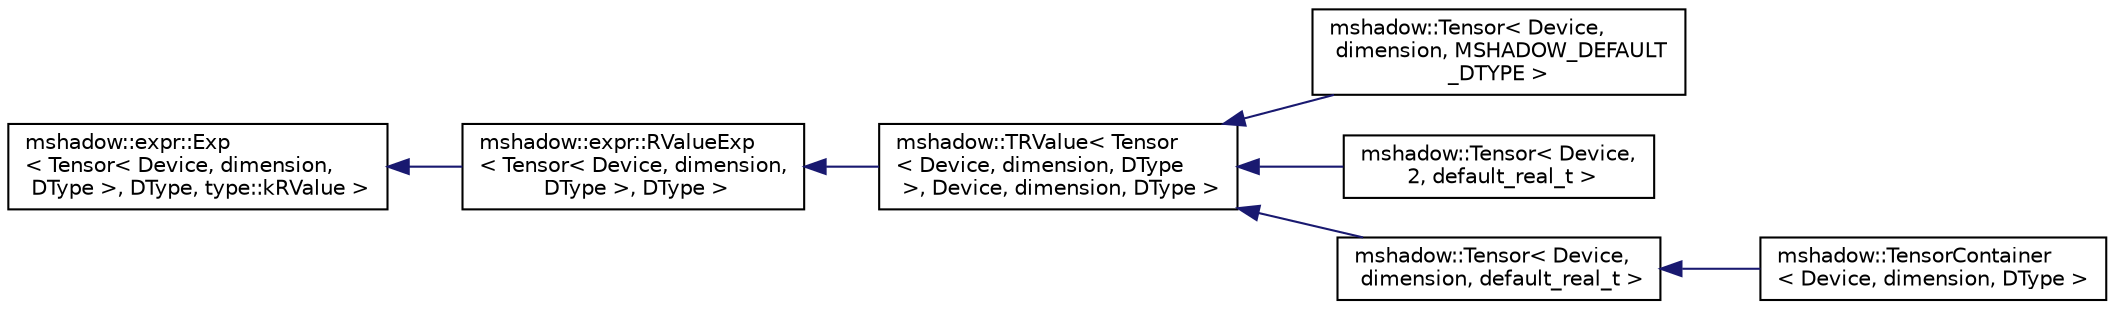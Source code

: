 digraph "Graphical Class Hierarchy"
{
 // LATEX_PDF_SIZE
  edge [fontname="Helvetica",fontsize="10",labelfontname="Helvetica",labelfontsize="10"];
  node [fontname="Helvetica",fontsize="10",shape=record];
  rankdir="LR";
  Node0 [label="mshadow::expr::Exp\l\< Tensor\< Device, dimension,\l DType \>, DType, type::kRValue \>",height=0.2,width=0.4,color="black", fillcolor="white", style="filled",URL="$structmshadow_1_1expr_1_1Exp.html",tooltip=" "];
  Node0 -> Node1 [dir="back",color="midnightblue",fontsize="10",style="solid",fontname="Helvetica"];
  Node1 [label="mshadow::expr::RValueExp\l\< Tensor\< Device, dimension,\l DType \>, DType \>",height=0.2,width=0.4,color="black", fillcolor="white", style="filled",URL="$classmshadow_1_1expr_1_1RValueExp.html",tooltip=" "];
  Node1 -> Node2 [dir="back",color="midnightblue",fontsize="10",style="solid",fontname="Helvetica"];
  Node2 [label="mshadow::TRValue\< Tensor\l\< Device, dimension, DType\l \>, Device, dimension, DType \>",height=0.2,width=0.4,color="black", fillcolor="white", style="filled",URL="$structmshadow_1_1TRValue.html",tooltip=" "];
  Node2 -> Node3 [dir="back",color="midnightblue",fontsize="10",style="solid",fontname="Helvetica"];
  Node3 [label="mshadow::Tensor\< Device,\l dimension, MSHADOW_DEFAULT\l_DTYPE \>",height=0.2,width=0.4,color="black", fillcolor="white", style="filled",URL="$structmshadow_1_1Tensor.html",tooltip="general tensor"];
  Node2 -> Node4 [dir="back",color="midnightblue",fontsize="10",style="solid",fontname="Helvetica"];
  Node4 [label="mshadow::Tensor\< Device,\l 2, default_real_t \>",height=0.2,width=0.4,color="black", fillcolor="white", style="filled",URL="$structmshadow_1_1Tensor.html",tooltip=" "];
  Node2 -> Node5 [dir="back",color="midnightblue",fontsize="10",style="solid",fontname="Helvetica"];
  Node5 [label="mshadow::Tensor\< Device,\l dimension, default_real_t \>",height=0.2,width=0.4,color="black", fillcolor="white", style="filled",URL="$structmshadow_1_1Tensor.html",tooltip=" "];
  Node5 -> Node6 [dir="back",color="midnightblue",fontsize="10",style="solid",fontname="Helvetica"];
  Node6 [label="mshadow::TensorContainer\l\< Device, dimension, DType \>",height=0.2,width=0.4,color="black", fillcolor="white", style="filled",URL="$classmshadow_1_1TensorContainer.html",tooltip="tensor container that does memory allocation and resize like STL, use it to save the lines of FreeSpa..."];
}
